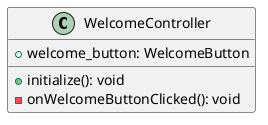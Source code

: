 @startuml

class WelcomeController {

    +welcome_button: WelcomeButton

    +initialize(): void
    -onWelcomeButtonClicked(): void
}

@enduml